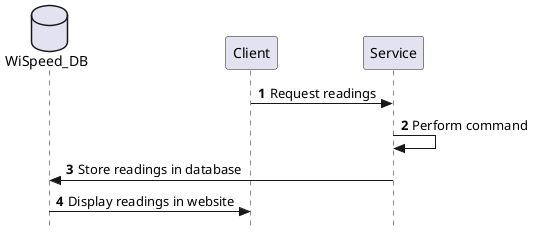 @startuml WiSpeed
autonumber
skinparam Style strictuml
database WiSpeed_DB
Client -> Service: Request readings
Service -> Service: Perform command
Service -> WiSpeed_DB: Store readings in database
WiSpeed_DB -> Client: Display readings in website
@enduml